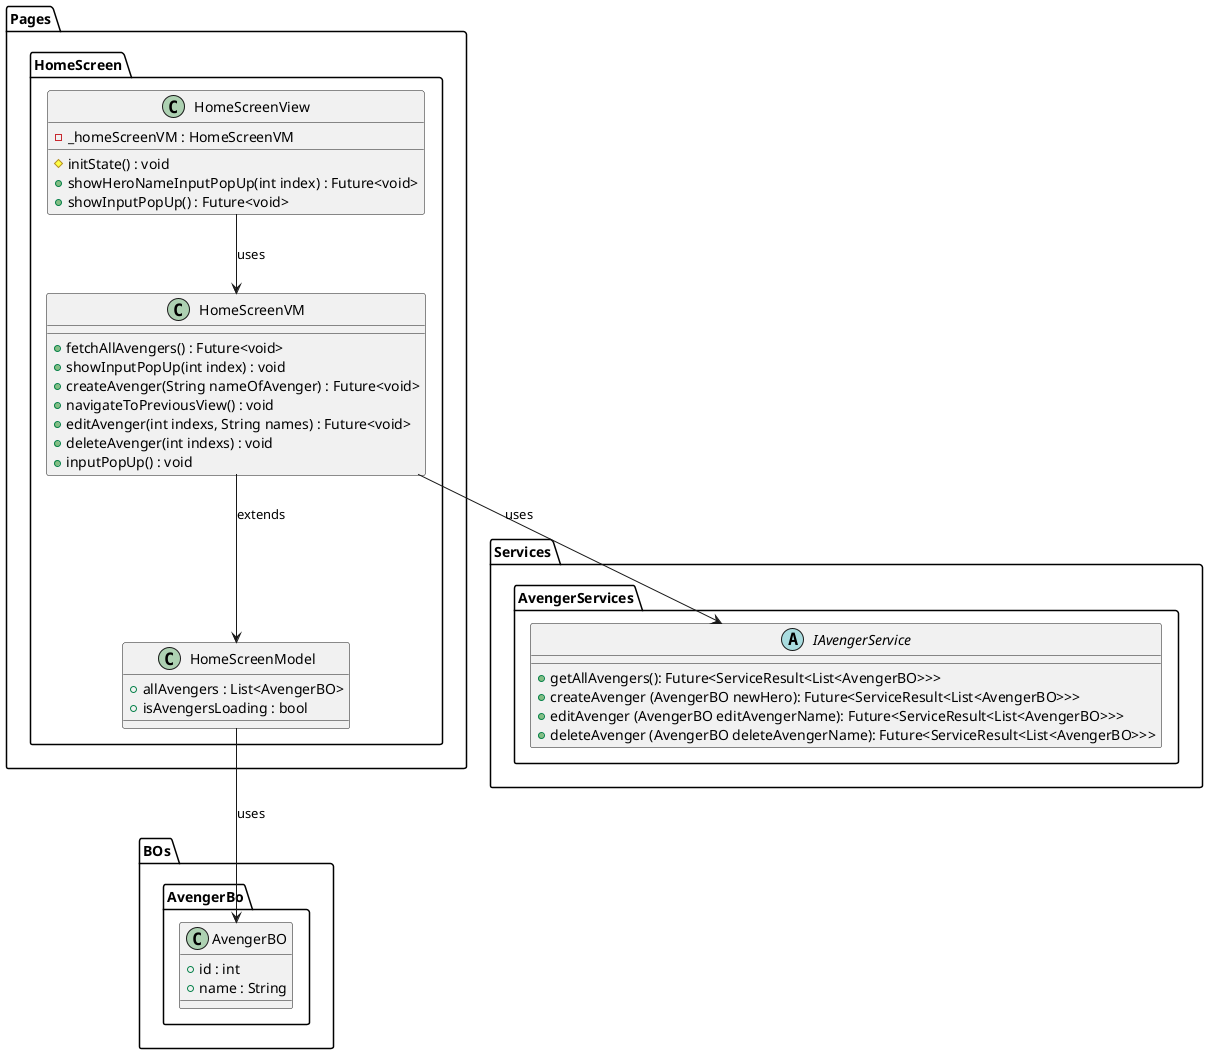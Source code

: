 @startuml Home Screen Class Diagram

package Pages{
    package HomeScreen{
        class HomeScreenView{
            - _homeScreenVM : HomeScreenVM
            # initState() : void
            + showHeroNameInputPopUp(int index) : Future<void>
            + showInputPopUp() : Future<void>
        }

        class HomeScreenVM
        {
            + fetchAllAvengers() : Future<void>
            + showInputPopUp(int index) : void
            + createAvenger(String nameOfAvenger) : Future<void>
            + navigateToPreviousView() : void
            + editAvenger(int indexs, String names) : Future<void>
            + deleteAvenger(int indexs) : void
            + inputPopUp() : void
        }

        class HomeScreenModel{
            + allAvengers : List<AvengerBO>
            + isAvengersLoading : bool
        }
    }

}

package Services{
    package AvengerServices{
        abstract class IAvengerService{
            + getAllAvengers(): Future<ServiceResult<List<AvengerBO>>>
            + createAvenger (AvengerBO newHero): Future<ServiceResult<List<AvengerBO>>>
            + editAvenger (AvengerBO editAvengerName): Future<ServiceResult<List<AvengerBO>>>
            + deleteAvenger (AvengerBO deleteAvengerName): Future<ServiceResult<List<AvengerBO>>>

        }
    }
}

package BOs{
    package AvengerBo{
        class AvengerBO{
            + id : int
            + name : String
        }
    }
}

HomeScreenView --> HomeScreenVM : uses
HomeScreenVM --> HomeScreenModel : extends
HomeScreenModel --> AvengerBO : uses
HomeScreenVM --> IAvengerService : uses
@enduml